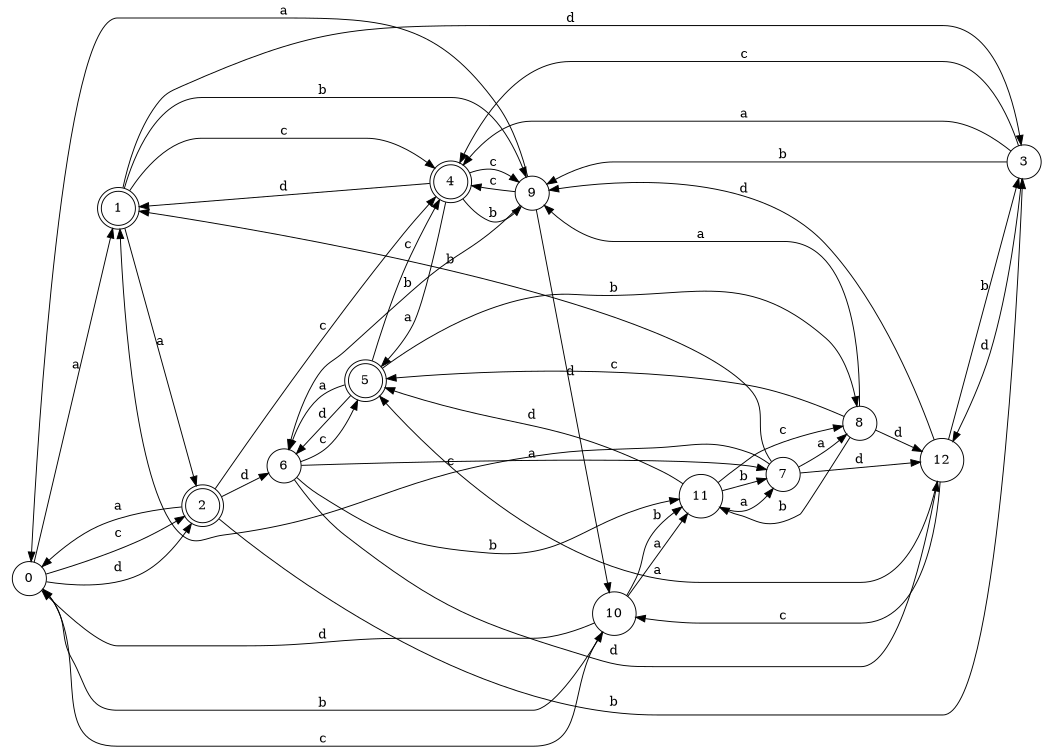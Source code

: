 digraph n11_1 {
__start0 [label="" shape="none"];

rankdir=LR;
size="8,5";

s0 [style="filled", color="black", fillcolor="white" shape="circle", label="0"];
s1 [style="rounded,filled", color="black", fillcolor="white" shape="doublecircle", label="1"];
s2 [style="rounded,filled", color="black", fillcolor="white" shape="doublecircle", label="2"];
s3 [style="filled", color="black", fillcolor="white" shape="circle", label="3"];
s4 [style="rounded,filled", color="black", fillcolor="white" shape="doublecircle", label="4"];
s5 [style="rounded,filled", color="black", fillcolor="white" shape="doublecircle", label="5"];
s6 [style="filled", color="black", fillcolor="white" shape="circle", label="6"];
s7 [style="filled", color="black", fillcolor="white" shape="circle", label="7"];
s8 [style="filled", color="black", fillcolor="white" shape="circle", label="8"];
s9 [style="filled", color="black", fillcolor="white" shape="circle", label="9"];
s10 [style="filled", color="black", fillcolor="white" shape="circle", label="10"];
s11 [style="filled", color="black", fillcolor="white" shape="circle", label="11"];
s12 [style="filled", color="black", fillcolor="white" shape="circle", label="12"];
s0 -> s1 [label="a"];
s0 -> s10 [label="b"];
s0 -> s2 [label="c"];
s0 -> s2 [label="d"];
s1 -> s2 [label="a"];
s1 -> s9 [label="b"];
s1 -> s4 [label="c"];
s1 -> s3 [label="d"];
s2 -> s0 [label="a"];
s2 -> s3 [label="b"];
s2 -> s4 [label="c"];
s2 -> s6 [label="d"];
s3 -> s4 [label="a"];
s3 -> s9 [label="b"];
s3 -> s4 [label="c"];
s3 -> s12 [label="d"];
s4 -> s5 [label="a"];
s4 -> s9 [label="b"];
s4 -> s9 [label="c"];
s4 -> s1 [label="d"];
s5 -> s6 [label="a"];
s5 -> s8 [label="b"];
s5 -> s4 [label="c"];
s5 -> s6 [label="d"];
s6 -> s7 [label="a"];
s6 -> s11 [label="b"];
s6 -> s5 [label="c"];
s6 -> s12 [label="d"];
s7 -> s8 [label="a"];
s7 -> s1 [label="b"];
s7 -> s1 [label="c"];
s7 -> s12 [label="d"];
s8 -> s9 [label="a"];
s8 -> s11 [label="b"];
s8 -> s5 [label="c"];
s8 -> s12 [label="d"];
s9 -> s0 [label="a"];
s9 -> s6 [label="b"];
s9 -> s4 [label="c"];
s9 -> s10 [label="d"];
s10 -> s11 [label="a"];
s10 -> s11 [label="b"];
s10 -> s0 [label="c"];
s10 -> s0 [label="d"];
s11 -> s7 [label="a"];
s11 -> s7 [label="b"];
s11 -> s8 [label="c"];
s11 -> s5 [label="d"];
s12 -> s5 [label="a"];
s12 -> s3 [label="b"];
s12 -> s10 [label="c"];
s12 -> s9 [label="d"];

}